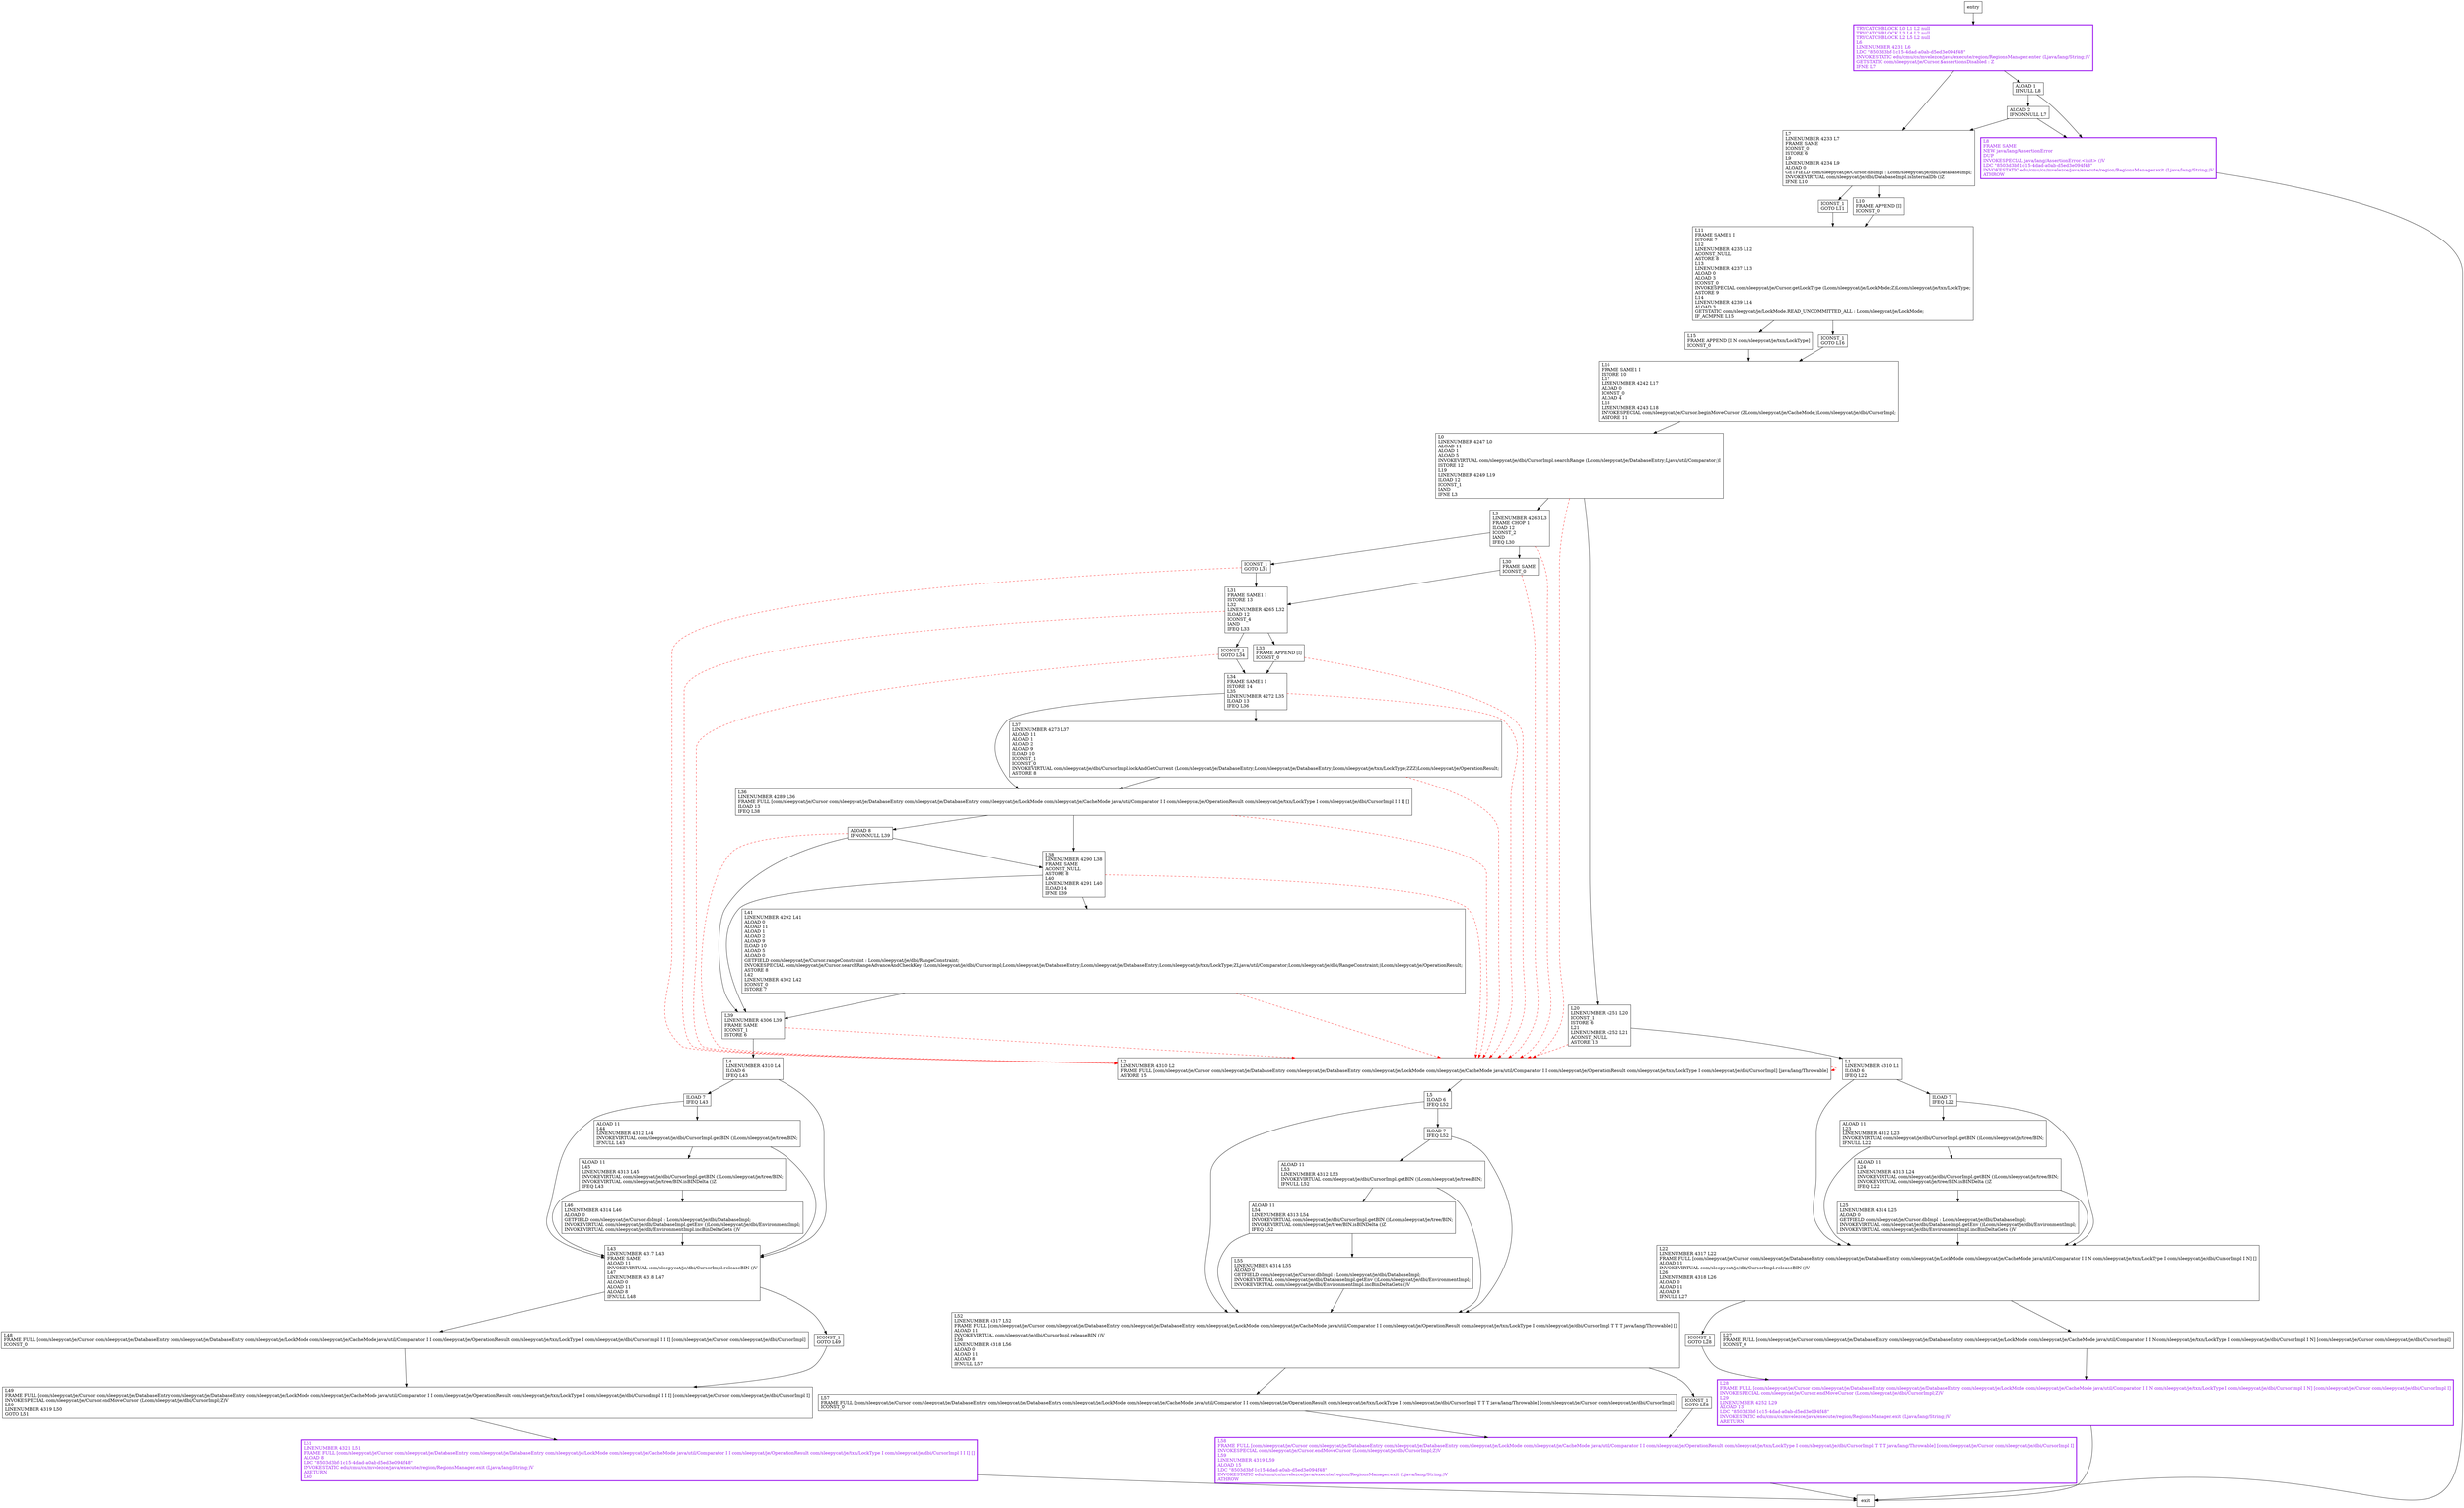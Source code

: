 digraph searchRange {
node [shape=record];
88881120 [label="L58\lFRAME FULL [com/sleepycat/je/Cursor com/sleepycat/je/DatabaseEntry com/sleepycat/je/DatabaseEntry com/sleepycat/je/LockMode com/sleepycat/je/CacheMode java/util/Comparator I I com/sleepycat/je/OperationResult com/sleepycat/je/txn/LockType I com/sleepycat/je/dbi/CursorImpl T T T java/lang/Throwable] [com/sleepycat/je/Cursor com/sleepycat/je/dbi/CursorImpl I]\lINVOKESPECIAL com/sleepycat/je/Cursor.endMoveCursor (Lcom/sleepycat/je/dbi/CursorImpl;Z)V\lL59\lLINENUMBER 4319 L59\lALOAD 15\lLDC \"8503d3bf-1c15-4dad-a0ab-d5ed3e094f48\"\lINVOKESTATIC edu/cmu/cs/mvelezce/java/execute/region/RegionsManager.exit (Ljava/lang/String;)V\lATHROW\l"];
1125962339 [label="L43\lLINENUMBER 4317 L43\lFRAME SAME\lALOAD 11\lINVOKEVIRTUAL com/sleepycat/je/dbi/CursorImpl.releaseBIN ()V\lL47\lLINENUMBER 4318 L47\lALOAD 0\lALOAD 11\lALOAD 8\lIFNULL L48\l"];
747690443 [label="L41\lLINENUMBER 4292 L41\lALOAD 0\lALOAD 11\lALOAD 1\lALOAD 2\lALOAD 9\lILOAD 10\lALOAD 5\lALOAD 0\lGETFIELD com/sleepycat/je/Cursor.rangeConstraint : Lcom/sleepycat/je/dbi/RangeConstraint;\lINVOKESPECIAL com/sleepycat/je/Cursor.searchRangeAdvanceAndCheckKey (Lcom/sleepycat/je/dbi/CursorImpl;Lcom/sleepycat/je/DatabaseEntry;Lcom/sleepycat/je/DatabaseEntry;Lcom/sleepycat/je/txn/LockType;ZLjava/util/Comparator;Lcom/sleepycat/je/dbi/RangeConstraint;)Lcom/sleepycat/je/OperationResult;\lASTORE 8\lL42\lLINENUMBER 4302 L42\lICONST_0\lISTORE 7\l"];
1827584908 [label="L5\lILOAD 6\lIFEQ L52\l"];
1520397029 [label="L30\lFRAME SAME\lICONST_0\l"];
676922468 [label="ILOAD 7\lIFEQ L22\l"];
619009502 [label="L55\lLINENUMBER 4314 L55\lALOAD 0\lGETFIELD com/sleepycat/je/Cursor.dbImpl : Lcom/sleepycat/je/dbi/DatabaseImpl;\lINVOKEVIRTUAL com/sleepycat/je/dbi/DatabaseImpl.getEnv ()Lcom/sleepycat/je/dbi/EnvironmentImpl;\lINVOKEVIRTUAL com/sleepycat/je/dbi/EnvironmentImpl.incBinDeltaGets ()V\l"];
201624801 [label="ILOAD 7\lIFEQ L43\l"];
1756187876 [label="ILOAD 7\lIFEQ L52\l"];
482258688 [label="TRYCATCHBLOCK L0 L1 L2 null\lTRYCATCHBLOCK L3 L4 L2 null\lTRYCATCHBLOCK L2 L5 L2 null\lL6\lLINENUMBER 4231 L6\lLDC \"8503d3bf-1c15-4dad-a0ab-d5ed3e094f48\"\lINVOKESTATIC edu/cmu/cs/mvelezce/java/execute/region/RegionsManager.enter (Ljava/lang/String;)V\lGETSTATIC com/sleepycat/je/Cursor.$assertionsDisabled : Z\lIFNE L7\l"];
622894142 [label="L4\lLINENUMBER 4310 L4\lILOAD 6\lIFEQ L43\l"];
1606919937 [label="ALOAD 11\lL24\lLINENUMBER 4313 L24\lINVOKEVIRTUAL com/sleepycat/je/dbi/CursorImpl.getBIN ()Lcom/sleepycat/je/tree/BIN;\lINVOKEVIRTUAL com/sleepycat/je/tree/BIN.isBINDelta ()Z\lIFEQ L22\l"];
648931274 [label="ICONST_1\lGOTO L58\l"];
692434400 [label="L49\lFRAME FULL [com/sleepycat/je/Cursor com/sleepycat/je/DatabaseEntry com/sleepycat/je/DatabaseEntry com/sleepycat/je/LockMode com/sleepycat/je/CacheMode java/util/Comparator I I com/sleepycat/je/OperationResult com/sleepycat/je/txn/LockType I com/sleepycat/je/dbi/CursorImpl I I I] [com/sleepycat/je/Cursor com/sleepycat/je/dbi/CursorImpl I]\lINVOKESPECIAL com/sleepycat/je/Cursor.endMoveCursor (Lcom/sleepycat/je/dbi/CursorImpl;Z)V\lL50\lLINENUMBER 4319 L50\lGOTO L51\l"];
1114482445 [label="L2\lLINENUMBER 4310 L2\lFRAME FULL [com/sleepycat/je/Cursor com/sleepycat/je/DatabaseEntry com/sleepycat/je/DatabaseEntry com/sleepycat/je/LockMode com/sleepycat/je/CacheMode java/util/Comparator I I com/sleepycat/je/OperationResult com/sleepycat/je/txn/LockType I com/sleepycat/je/dbi/CursorImpl] [java/lang/Throwable]\lASTORE 15\l"];
1580587008 [label="L52\lLINENUMBER 4317 L52\lFRAME FULL [com/sleepycat/je/Cursor com/sleepycat/je/DatabaseEntry com/sleepycat/je/DatabaseEntry com/sleepycat/je/LockMode com/sleepycat/je/CacheMode java/util/Comparator I I com/sleepycat/je/OperationResult com/sleepycat/je/txn/LockType I com/sleepycat/je/dbi/CursorImpl T T T java/lang/Throwable] []\lALOAD 11\lINVOKEVIRTUAL com/sleepycat/je/dbi/CursorImpl.releaseBIN ()V\lL56\lLINENUMBER 4318 L56\lALOAD 0\lALOAD 11\lALOAD 8\lIFNULL L57\l"];
596643399 [label="L27\lFRAME FULL [com/sleepycat/je/Cursor com/sleepycat/je/DatabaseEntry com/sleepycat/je/DatabaseEntry com/sleepycat/je/LockMode com/sleepycat/je/CacheMode java/util/Comparator I I N com/sleepycat/je/txn/LockType I com/sleepycat/je/dbi/CursorImpl I N] [com/sleepycat/je/Cursor com/sleepycat/je/dbi/CursorImpl]\lICONST_0\l"];
1423995546 [label="ALOAD 11\lL54\lLINENUMBER 4313 L54\lINVOKEVIRTUAL com/sleepycat/je/dbi/CursorImpl.getBIN ()Lcom/sleepycat/je/tree/BIN;\lINVOKEVIRTUAL com/sleepycat/je/tree/BIN.isBINDelta ()Z\lIFEQ L52\l"];
2134104702 [label="L34\lFRAME SAME1 I\lISTORE 14\lL35\lLINENUMBER 4272 L35\lILOAD 13\lIFEQ L36\l"];
1616015369 [label="L15\lFRAME APPEND [I N com/sleepycat/je/txn/LockType]\lICONST_0\l"];
7283679 [label="L46\lLINENUMBER 4314 L46\lALOAD 0\lGETFIELD com/sleepycat/je/Cursor.dbImpl : Lcom/sleepycat/je/dbi/DatabaseImpl;\lINVOKEVIRTUAL com/sleepycat/je/dbi/DatabaseImpl.getEnv ()Lcom/sleepycat/je/dbi/EnvironmentImpl;\lINVOKEVIRTUAL com/sleepycat/je/dbi/EnvironmentImpl.incBinDeltaGets ()V\l"];
673501630 [label="ALOAD 11\lL45\lLINENUMBER 4313 L45\lINVOKEVIRTUAL com/sleepycat/je/dbi/CursorImpl.getBIN ()Lcom/sleepycat/je/tree/BIN;\lINVOKEVIRTUAL com/sleepycat/je/tree/BIN.isBINDelta ()Z\lIFEQ L43\l"];
38805182 [label="ALOAD 11\lL44\lLINENUMBER 4312 L44\lINVOKEVIRTUAL com/sleepycat/je/dbi/CursorImpl.getBIN ()Lcom/sleepycat/je/tree/BIN;\lIFNULL L43\l"];
814879948 [label="L38\lLINENUMBER 4290 L38\lFRAME SAME\lACONST_NULL\lASTORE 8\lL40\lLINENUMBER 4291 L40\lILOAD 14\lIFNE L39\l"];
2128408560 [label="L7\lLINENUMBER 4233 L7\lFRAME SAME\lICONST_0\lISTORE 6\lL9\lLINENUMBER 4234 L9\lALOAD 0\lGETFIELD com/sleepycat/je/Cursor.dbImpl : Lcom/sleepycat/je/dbi/DatabaseImpl;\lINVOKEVIRTUAL com/sleepycat/je/dbi/DatabaseImpl.isInternalDb ()Z\lIFNE L10\l"];
1133135990 [label="L25\lLINENUMBER 4314 L25\lALOAD 0\lGETFIELD com/sleepycat/je/Cursor.dbImpl : Lcom/sleepycat/je/dbi/DatabaseImpl;\lINVOKEVIRTUAL com/sleepycat/je/dbi/DatabaseImpl.getEnv ()Lcom/sleepycat/je/dbi/EnvironmentImpl;\lINVOKEVIRTUAL com/sleepycat/je/dbi/EnvironmentImpl.incBinDeltaGets ()V\l"];
1554162850 [label="L1\lLINENUMBER 4310 L1\lILOAD 6\lIFEQ L22\l"];
660744595 [label="L48\lFRAME FULL [com/sleepycat/je/Cursor com/sleepycat/je/DatabaseEntry com/sleepycat/je/DatabaseEntry com/sleepycat/je/LockMode com/sleepycat/je/CacheMode java/util/Comparator I I com/sleepycat/je/OperationResult com/sleepycat/je/txn/LockType I com/sleepycat/je/dbi/CursorImpl I I I] [com/sleepycat/je/Cursor com/sleepycat/je/dbi/CursorImpl]\lICONST_0\l"];
888191953 [label="L16\lFRAME SAME1 I\lISTORE 10\lL17\lLINENUMBER 4242 L17\lALOAD 0\lICONST_0\lALOAD 4\lL18\lLINENUMBER 4243 L18\lINVOKESPECIAL com/sleepycat/je/Cursor.beginMoveCursor (ZLcom/sleepycat/je/CacheMode;)Lcom/sleepycat/je/dbi/CursorImpl;\lASTORE 11\l"];
1816333988 [label="ALOAD 11\lL53\lLINENUMBER 4312 L53\lINVOKEVIRTUAL com/sleepycat/je/dbi/CursorImpl.getBIN ()Lcom/sleepycat/je/tree/BIN;\lIFNULL L52\l"];
2036244927 [label="ICONST_1\lGOTO L31\l"];
633697915 [label="ICONST_1\lGOTO L49\l"];
734189295 [label="L3\lLINENUMBER 4263 L3\lFRAME CHOP 1\lILOAD 12\lICONST_2\lIAND\lIFEQ L30\l"];
1008519702 [label="L37\lLINENUMBER 4273 L37\lALOAD 11\lALOAD 1\lALOAD 2\lALOAD 9\lILOAD 10\lICONST_1\lICONST_0\lINVOKEVIRTUAL com/sleepycat/je/dbi/CursorImpl.lockAndGetCurrent (Lcom/sleepycat/je/DatabaseEntry;Lcom/sleepycat/je/DatabaseEntry;Lcom/sleepycat/je/txn/LockType;ZZZ)Lcom/sleepycat/je/OperationResult;\lASTORE 8\l"];
1383070613 [label="L57\lFRAME FULL [com/sleepycat/je/Cursor com/sleepycat/je/DatabaseEntry com/sleepycat/je/DatabaseEntry com/sleepycat/je/LockMode com/sleepycat/je/CacheMode java/util/Comparator I I com/sleepycat/je/OperationResult com/sleepycat/je/txn/LockType I com/sleepycat/je/dbi/CursorImpl T T T java/lang/Throwable] [com/sleepycat/je/Cursor com/sleepycat/je/dbi/CursorImpl]\lICONST_0\l"];
1035811187 [label="ICONST_1\lGOTO L11\l"];
1543042346 [label="L22\lLINENUMBER 4317 L22\lFRAME FULL [com/sleepycat/je/Cursor com/sleepycat/je/DatabaseEntry com/sleepycat/je/DatabaseEntry com/sleepycat/je/LockMode com/sleepycat/je/CacheMode java/util/Comparator I I N com/sleepycat/je/txn/LockType I com/sleepycat/je/dbi/CursorImpl I N] []\lALOAD 11\lINVOKEVIRTUAL com/sleepycat/je/dbi/CursorImpl.releaseBIN ()V\lL26\lLINENUMBER 4318 L26\lALOAD 0\lALOAD 11\lALOAD 8\lIFNULL L27\l"];
5766184 [label="L11\lFRAME SAME1 I\lISTORE 7\lL12\lLINENUMBER 4235 L12\lACONST_NULL\lASTORE 8\lL13\lLINENUMBER 4237 L13\lALOAD 0\lALOAD 3\lICONST_0\lINVOKESPECIAL com/sleepycat/je/Cursor.getLockType (Lcom/sleepycat/je/LockMode;Z)Lcom/sleepycat/je/txn/LockType;\lASTORE 9\lL14\lLINENUMBER 4239 L14\lALOAD 3\lGETSTATIC com/sleepycat/je/LockMode.READ_UNCOMMITTED_ALL : Lcom/sleepycat/je/LockMode;\lIF_ACMPNE L15\l"];
1745263921 [label="L28\lFRAME FULL [com/sleepycat/je/Cursor com/sleepycat/je/DatabaseEntry com/sleepycat/je/DatabaseEntry com/sleepycat/je/LockMode com/sleepycat/je/CacheMode java/util/Comparator I I N com/sleepycat/je/txn/LockType I com/sleepycat/je/dbi/CursorImpl I N] [com/sleepycat/je/Cursor com/sleepycat/je/dbi/CursorImpl I]\lINVOKESPECIAL com/sleepycat/je/Cursor.endMoveCursor (Lcom/sleepycat/je/dbi/CursorImpl;Z)V\lL29\lLINENUMBER 4252 L29\lALOAD 13\lLDC \"8503d3bf-1c15-4dad-a0ab-d5ed3e094f48\"\lINVOKESTATIC edu/cmu/cs/mvelezce/java/execute/region/RegionsManager.exit (Ljava/lang/String;)V\lARETURN\l"];
432409741 [label="ALOAD 11\lL23\lLINENUMBER 4312 L23\lINVOKEVIRTUAL com/sleepycat/je/dbi/CursorImpl.getBIN ()Lcom/sleepycat/je/tree/BIN;\lIFNULL L22\l"];
604500332 [label="L10\lFRAME APPEND [I]\lICONST_0\l"];
2076537484 [label="ICONST_1\lGOTO L16\l"];
169598172 [label="ICONST_1\lGOTO L28\l"];
770990874 [label="L0\lLINENUMBER 4247 L0\lALOAD 11\lALOAD 1\lALOAD 5\lINVOKEVIRTUAL com/sleepycat/je/dbi/CursorImpl.searchRange (Lcom/sleepycat/je/DatabaseEntry;Ljava/util/Comparator;)I\lISTORE 12\lL19\lLINENUMBER 4249 L19\lILOAD 12\lICONST_1\lIAND\lIFNE L3\l"];
1980162407 [label="L39\lLINENUMBER 4306 L39\lFRAME SAME\lICONST_1\lISTORE 6\l"];
1153200590 [label="L36\lLINENUMBER 4289 L36\lFRAME FULL [com/sleepycat/je/Cursor com/sleepycat/je/DatabaseEntry com/sleepycat/je/DatabaseEntry com/sleepycat/je/LockMode com/sleepycat/je/CacheMode java/util/Comparator I I com/sleepycat/je/OperationResult com/sleepycat/je/txn/LockType I com/sleepycat/je/dbi/CursorImpl I I I] []\lILOAD 13\lIFEQ L38\l"];
1606180217 [label="ALOAD 2\lIFNONNULL L7\l"];
1360255114 [label="ALOAD 8\lIFNONNULL L39\l"];
238465110 [label="L31\lFRAME SAME1 I\lISTORE 13\lL32\lLINENUMBER 4265 L32\lILOAD 12\lICONST_4\lIAND\lIFEQ L33\l"];
1384471476 [label="ICONST_1\lGOTO L34\l"];
1125399763 [label="ALOAD 1\lIFNULL L8\l"];
1591364354 [label="L33\lFRAME APPEND [I]\lICONST_0\l"];
1175961561 [label="L8\lFRAME SAME\lNEW java/lang/AssertionError\lDUP\lINVOKESPECIAL java/lang/AssertionError.\<init\> ()V\lLDC \"8503d3bf-1c15-4dad-a0ab-d5ed3e094f48\"\lINVOKESTATIC edu/cmu/cs/mvelezce/java/execute/region/RegionsManager.exit (Ljava/lang/String;)V\lATHROW\l"];
192526299 [label="L20\lLINENUMBER 4251 L20\lICONST_1\lISTORE 6\lL21\lLINENUMBER 4252 L21\lACONST_NULL\lASTORE 13\l"];
1355619020 [label="L51\lLINENUMBER 4321 L51\lFRAME FULL [com/sleepycat/je/Cursor com/sleepycat/je/DatabaseEntry com/sleepycat/je/DatabaseEntry com/sleepycat/je/LockMode com/sleepycat/je/CacheMode java/util/Comparator I I com/sleepycat/je/OperationResult com/sleepycat/je/txn/LockType I com/sleepycat/je/dbi/CursorImpl I I I] []\lALOAD 8\lLDC \"8503d3bf-1c15-4dad-a0ab-d5ed3e094f48\"\lINVOKESTATIC edu/cmu/cs/mvelezce/java/execute/region/RegionsManager.exit (Ljava/lang/String;)V\lARETURN\lL60\l"];
entry;
exit;
88881120 -> exit
1125962339 -> 660744595
1125962339 -> 633697915
747690443 -> 1114482445 [style=dashed, color=red]
747690443 -> 1980162407
1827584908 -> 1756187876
1827584908 -> 1580587008
1520397029 -> 238465110
1520397029 -> 1114482445 [style=dashed, color=red]
676922468 -> 1543042346
676922468 -> 432409741
619009502 -> 1580587008
201624801 -> 38805182
201624801 -> 1125962339
1756187876 -> 1580587008
1756187876 -> 1816333988
482258688 -> 1125399763
482258688 -> 2128408560
622894142 -> 201624801
622894142 -> 1125962339
1606919937 -> 1543042346
1606919937 -> 1133135990
648931274 -> 88881120
692434400 -> 1355619020
1114482445 -> 1114482445 [style=dashed, color=red]
1114482445 -> 1827584908
1580587008 -> 648931274
1580587008 -> 1383070613
596643399 -> 1745263921
1423995546 -> 1580587008
1423995546 -> 619009502
2134104702 -> 1114482445 [style=dashed, color=red]
2134104702 -> 1008519702
2134104702 -> 1153200590
1616015369 -> 888191953
entry -> 482258688
7283679 -> 1125962339
673501630 -> 7283679
673501630 -> 1125962339
38805182 -> 673501630
38805182 -> 1125962339
814879948 -> 1114482445 [style=dashed, color=red]
814879948 -> 747690443
814879948 -> 1980162407
2128408560 -> 604500332
2128408560 -> 1035811187
1133135990 -> 1543042346
1554162850 -> 1543042346
1554162850 -> 676922468
660744595 -> 692434400
888191953 -> 770990874
1816333988 -> 1580587008
1816333988 -> 1423995546
2036244927 -> 238465110
2036244927 -> 1114482445 [style=dashed, color=red]
633697915 -> 692434400
734189295 -> 1114482445 [style=dashed, color=red]
734189295 -> 1520397029
734189295 -> 2036244927
1008519702 -> 1114482445 [style=dashed, color=red]
1008519702 -> 1153200590
1383070613 -> 88881120
1035811187 -> 5766184
1543042346 -> 169598172
1543042346 -> 596643399
5766184 -> 1616015369
5766184 -> 2076537484
1745263921 -> exit
432409741 -> 1543042346
432409741 -> 1606919937
604500332 -> 5766184
2076537484 -> 888191953
169598172 -> 1745263921
770990874 -> 1114482445 [style=dashed, color=red]
770990874 -> 734189295
770990874 -> 192526299
1980162407 -> 1114482445 [style=dashed, color=red]
1980162407 -> 622894142
1153200590 -> 1114482445 [style=dashed, color=red]
1153200590 -> 814879948
1153200590 -> 1360255114
1606180217 -> 2128408560
1606180217 -> 1175961561
1360255114 -> 1114482445 [style=dashed, color=red]
1360255114 -> 1980162407
1360255114 -> 814879948
238465110 -> 1384471476
238465110 -> 1114482445 [style=dashed, color=red]
238465110 -> 1591364354
1384471476 -> 1114482445 [style=dashed, color=red]
1384471476 -> 2134104702
1125399763 -> 1606180217
1125399763 -> 1175961561
1591364354 -> 1114482445 [style=dashed, color=red]
1591364354 -> 2134104702
1175961561 -> exit
192526299 -> 1554162850
192526299 -> 1114482445 [style=dashed, color=red]
1355619020 -> exit
88881120[fontcolor="purple", penwidth=3, color="purple"];
482258688[fontcolor="purple", penwidth=3, color="purple"];
1745263921[fontcolor="purple", penwidth=3, color="purple"];
1175961561[fontcolor="purple", penwidth=3, color="purple"];
1355619020[fontcolor="purple", penwidth=3, color="purple"];
}
